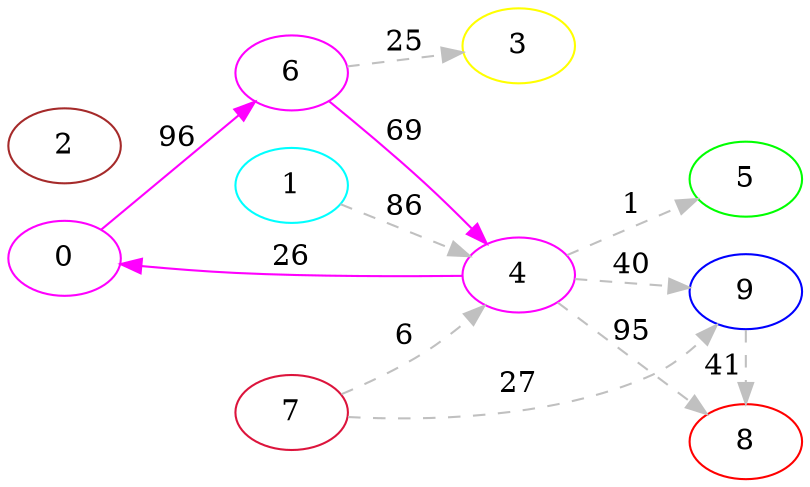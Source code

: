 digraph G {
ranksep = "equally";
rankdir = LR;
{rank = same; 0; };
{rank = same; 6; };
{rank = same; 4; 3; };
{rank = same; 9; 5; 8; };
{rank = same; };
{rank = same; 1; };
{rank = same; };
{rank = same; 2; };
{rank = same; 7; };
{rank = same; };
8 [color = "red"];
9 [color = "blue"];
5 [color = "green"];
3 [color = "yellow"];
4 [color = "magenta"];
6 [color = "magenta"];
0 [color = "magenta"];
1 [color = "aqua"];
2 [color = "brown"];
7 [color = "crimson"];
0->6[label="96" color = "magenta"];
6->4[label="69" color = "magenta"];
6->3[label="25" color = "grey" style = "dashed"];
4->0[label="26" color = "magenta"];
4->9[label="40" color = "grey" style = "dashed"];
4->5[label="1" color = "grey" style = "dashed"];
4->8[label="95" color = "grey" style = "dashed"];
3
9->8[label="41" color = "grey" style = "dashed"];
5
8
1->4[label="86" color = "grey" style = "dashed"];
2
7->4[label="6" color = "grey" style = "dashed"];
7->9[label="27" color = "grey" style = "dashed"];
}
